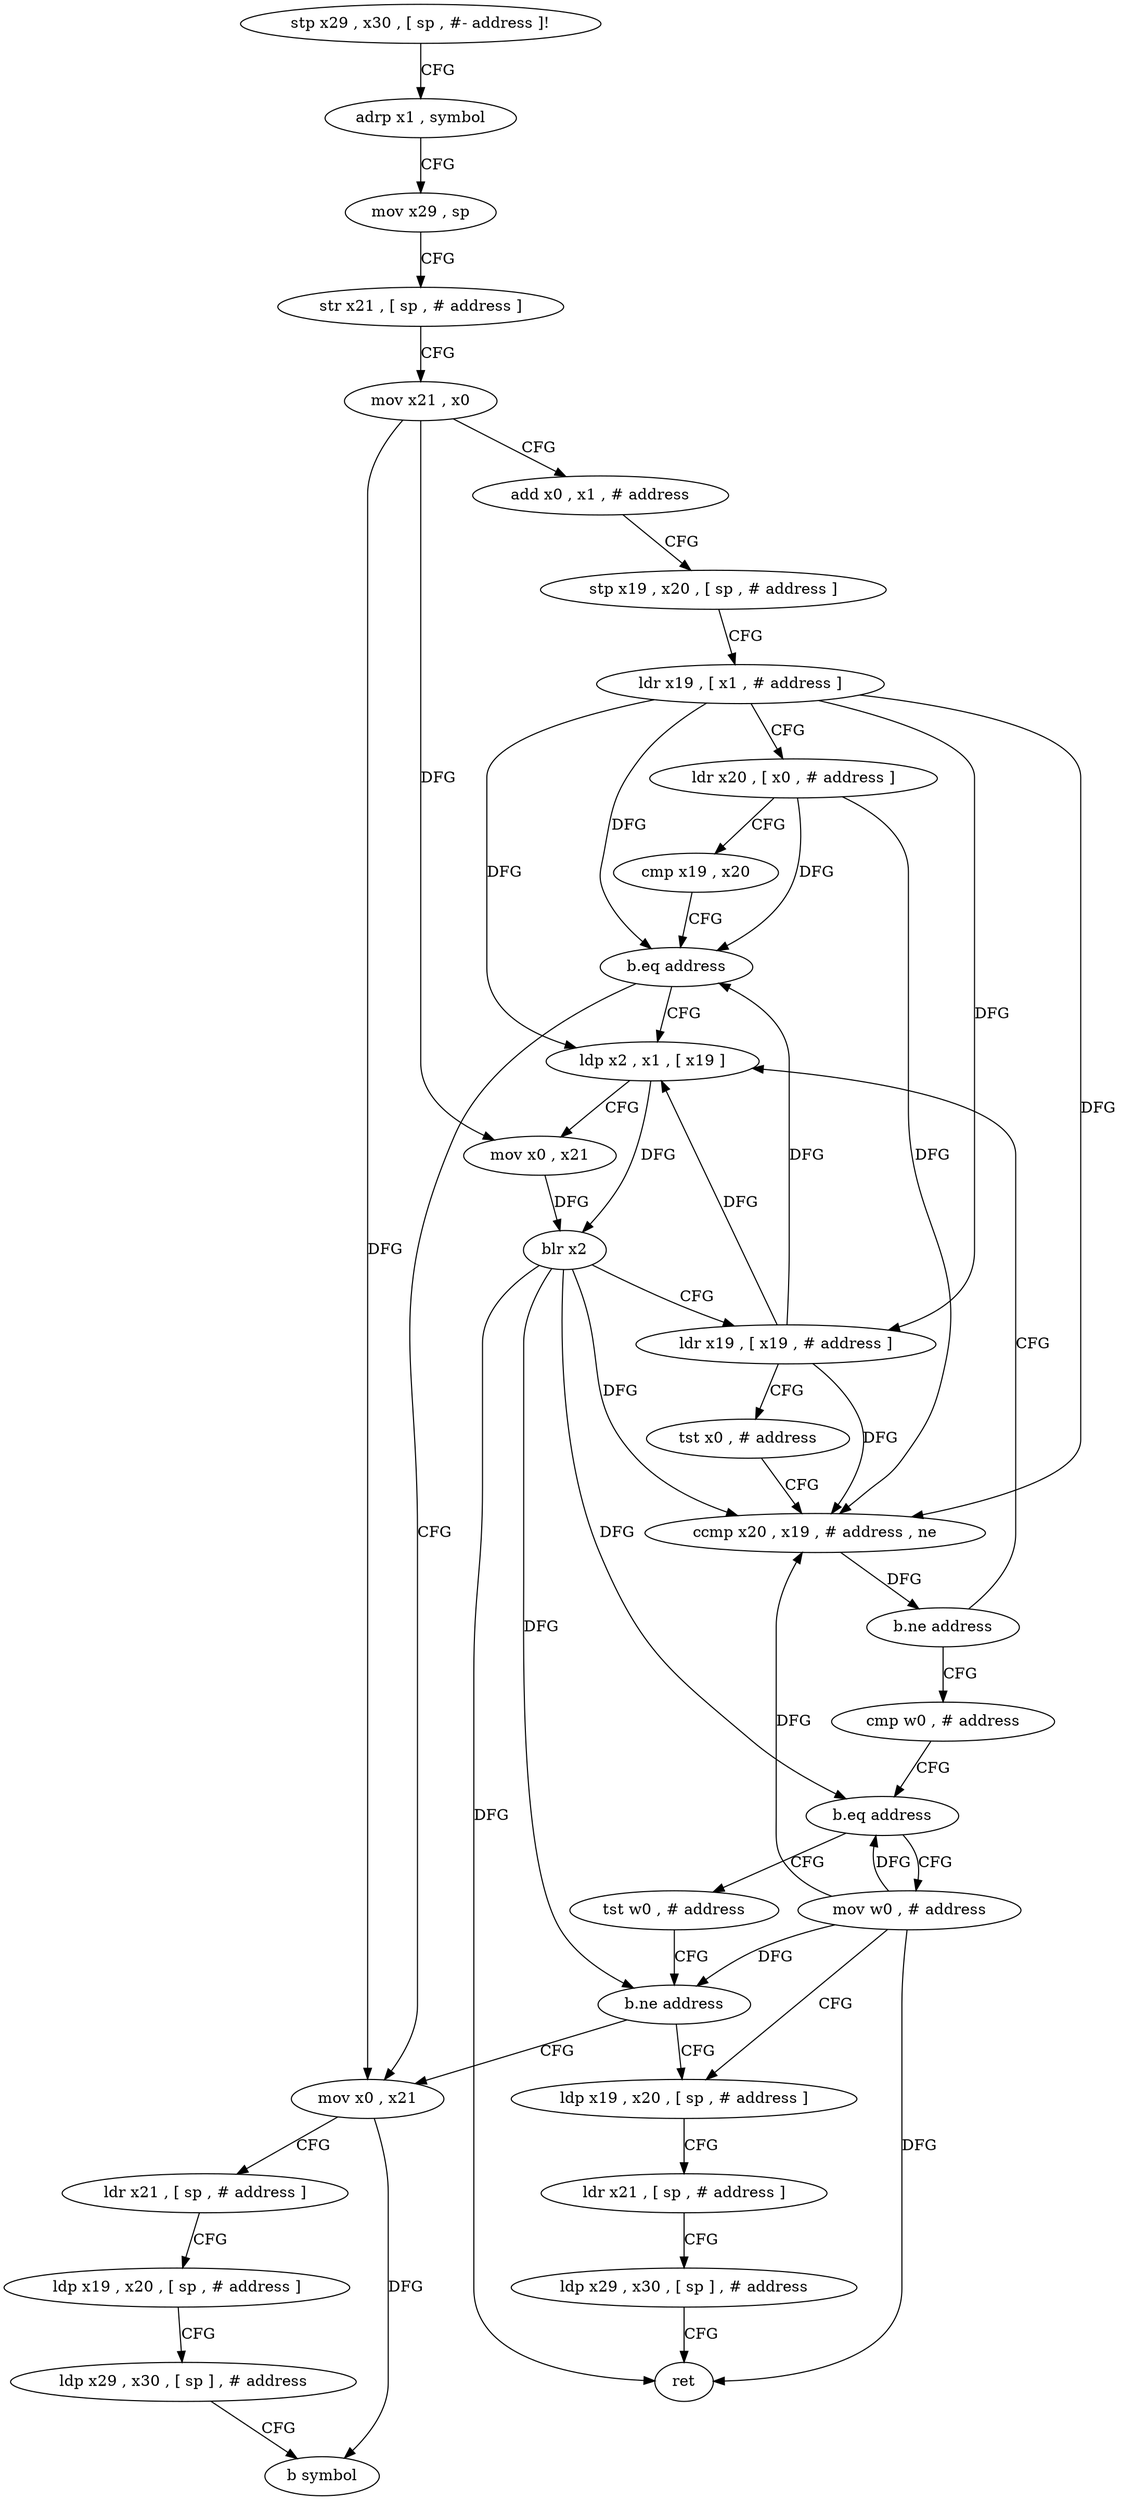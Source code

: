 digraph "func" {
"4208944" [label = "stp x29 , x30 , [ sp , #- address ]!" ]
"4208948" [label = "adrp x1 , symbol" ]
"4208952" [label = "mov x29 , sp" ]
"4208956" [label = "str x21 , [ sp , # address ]" ]
"4208960" [label = "mov x21 , x0" ]
"4208964" [label = "add x0 , x1 , # address" ]
"4208968" [label = "stp x19 , x20 , [ sp , # address ]" ]
"4208972" [label = "ldr x19 , [ x1 , # address ]" ]
"4208976" [label = "ldr x20 , [ x0 , # address ]" ]
"4208980" [label = "cmp x19 , x20" ]
"4208984" [label = "b.eq address" ]
"4209032" [label = "mov x0 , x21" ]
"4208988" [label = "ldp x2 , x1 , [ x19 ]" ]
"4209036" [label = "ldr x21 , [ sp , # address ]" ]
"4209040" [label = "ldp x19 , x20 , [ sp , # address ]" ]
"4209044" [label = "ldp x29 , x30 , [ sp ] , # address" ]
"4209048" [label = "b symbol" ]
"4208992" [label = "mov x0 , x21" ]
"4208996" [label = "blr x2" ]
"4209000" [label = "ldr x19 , [ x19 , # address ]" ]
"4209004" [label = "tst x0 , # address" ]
"4209008" [label = "ccmp x20 , x19 , # address , ne" ]
"4209012" [label = "b.ne address" ]
"4209016" [label = "cmp w0 , # address" ]
"4209020" [label = "b.eq address" ]
"4209056" [label = "mov w0 , # address" ]
"4209024" [label = "tst w0 , # address" ]
"4209060" [label = "ldp x19 , x20 , [ sp , # address ]" ]
"4209028" [label = "b.ne address" ]
"4209064" [label = "ldr x21 , [ sp , # address ]" ]
"4209068" [label = "ldp x29 , x30 , [ sp ] , # address" ]
"4209072" [label = "ret" ]
"4208944" -> "4208948" [ label = "CFG" ]
"4208948" -> "4208952" [ label = "CFG" ]
"4208952" -> "4208956" [ label = "CFG" ]
"4208956" -> "4208960" [ label = "CFG" ]
"4208960" -> "4208964" [ label = "CFG" ]
"4208960" -> "4209032" [ label = "DFG" ]
"4208960" -> "4208992" [ label = "DFG" ]
"4208964" -> "4208968" [ label = "CFG" ]
"4208968" -> "4208972" [ label = "CFG" ]
"4208972" -> "4208976" [ label = "CFG" ]
"4208972" -> "4208984" [ label = "DFG" ]
"4208972" -> "4208988" [ label = "DFG" ]
"4208972" -> "4209000" [ label = "DFG" ]
"4208972" -> "4209008" [ label = "DFG" ]
"4208976" -> "4208980" [ label = "CFG" ]
"4208976" -> "4208984" [ label = "DFG" ]
"4208976" -> "4209008" [ label = "DFG" ]
"4208980" -> "4208984" [ label = "CFG" ]
"4208984" -> "4209032" [ label = "CFG" ]
"4208984" -> "4208988" [ label = "CFG" ]
"4209032" -> "4209036" [ label = "CFG" ]
"4209032" -> "4209048" [ label = "DFG" ]
"4208988" -> "4208992" [ label = "CFG" ]
"4208988" -> "4208996" [ label = "DFG" ]
"4209036" -> "4209040" [ label = "CFG" ]
"4209040" -> "4209044" [ label = "CFG" ]
"4209044" -> "4209048" [ label = "CFG" ]
"4208992" -> "4208996" [ label = "DFG" ]
"4208996" -> "4209000" [ label = "CFG" ]
"4208996" -> "4209008" [ label = "DFG" ]
"4208996" -> "4209020" [ label = "DFG" ]
"4208996" -> "4209028" [ label = "DFG" ]
"4208996" -> "4209072" [ label = "DFG" ]
"4209000" -> "4209004" [ label = "CFG" ]
"4209000" -> "4208988" [ label = "DFG" ]
"4209000" -> "4208984" [ label = "DFG" ]
"4209000" -> "4209008" [ label = "DFG" ]
"4209004" -> "4209008" [ label = "CFG" ]
"4209008" -> "4209012" [ label = "DFG" ]
"4209012" -> "4208988" [ label = "CFG" ]
"4209012" -> "4209016" [ label = "CFG" ]
"4209016" -> "4209020" [ label = "CFG" ]
"4209020" -> "4209056" [ label = "CFG" ]
"4209020" -> "4209024" [ label = "CFG" ]
"4209056" -> "4209060" [ label = "CFG" ]
"4209056" -> "4209008" [ label = "DFG" ]
"4209056" -> "4209020" [ label = "DFG" ]
"4209056" -> "4209028" [ label = "DFG" ]
"4209056" -> "4209072" [ label = "DFG" ]
"4209024" -> "4209028" [ label = "CFG" ]
"4209060" -> "4209064" [ label = "CFG" ]
"4209028" -> "4209060" [ label = "CFG" ]
"4209028" -> "4209032" [ label = "CFG" ]
"4209064" -> "4209068" [ label = "CFG" ]
"4209068" -> "4209072" [ label = "CFG" ]
}
